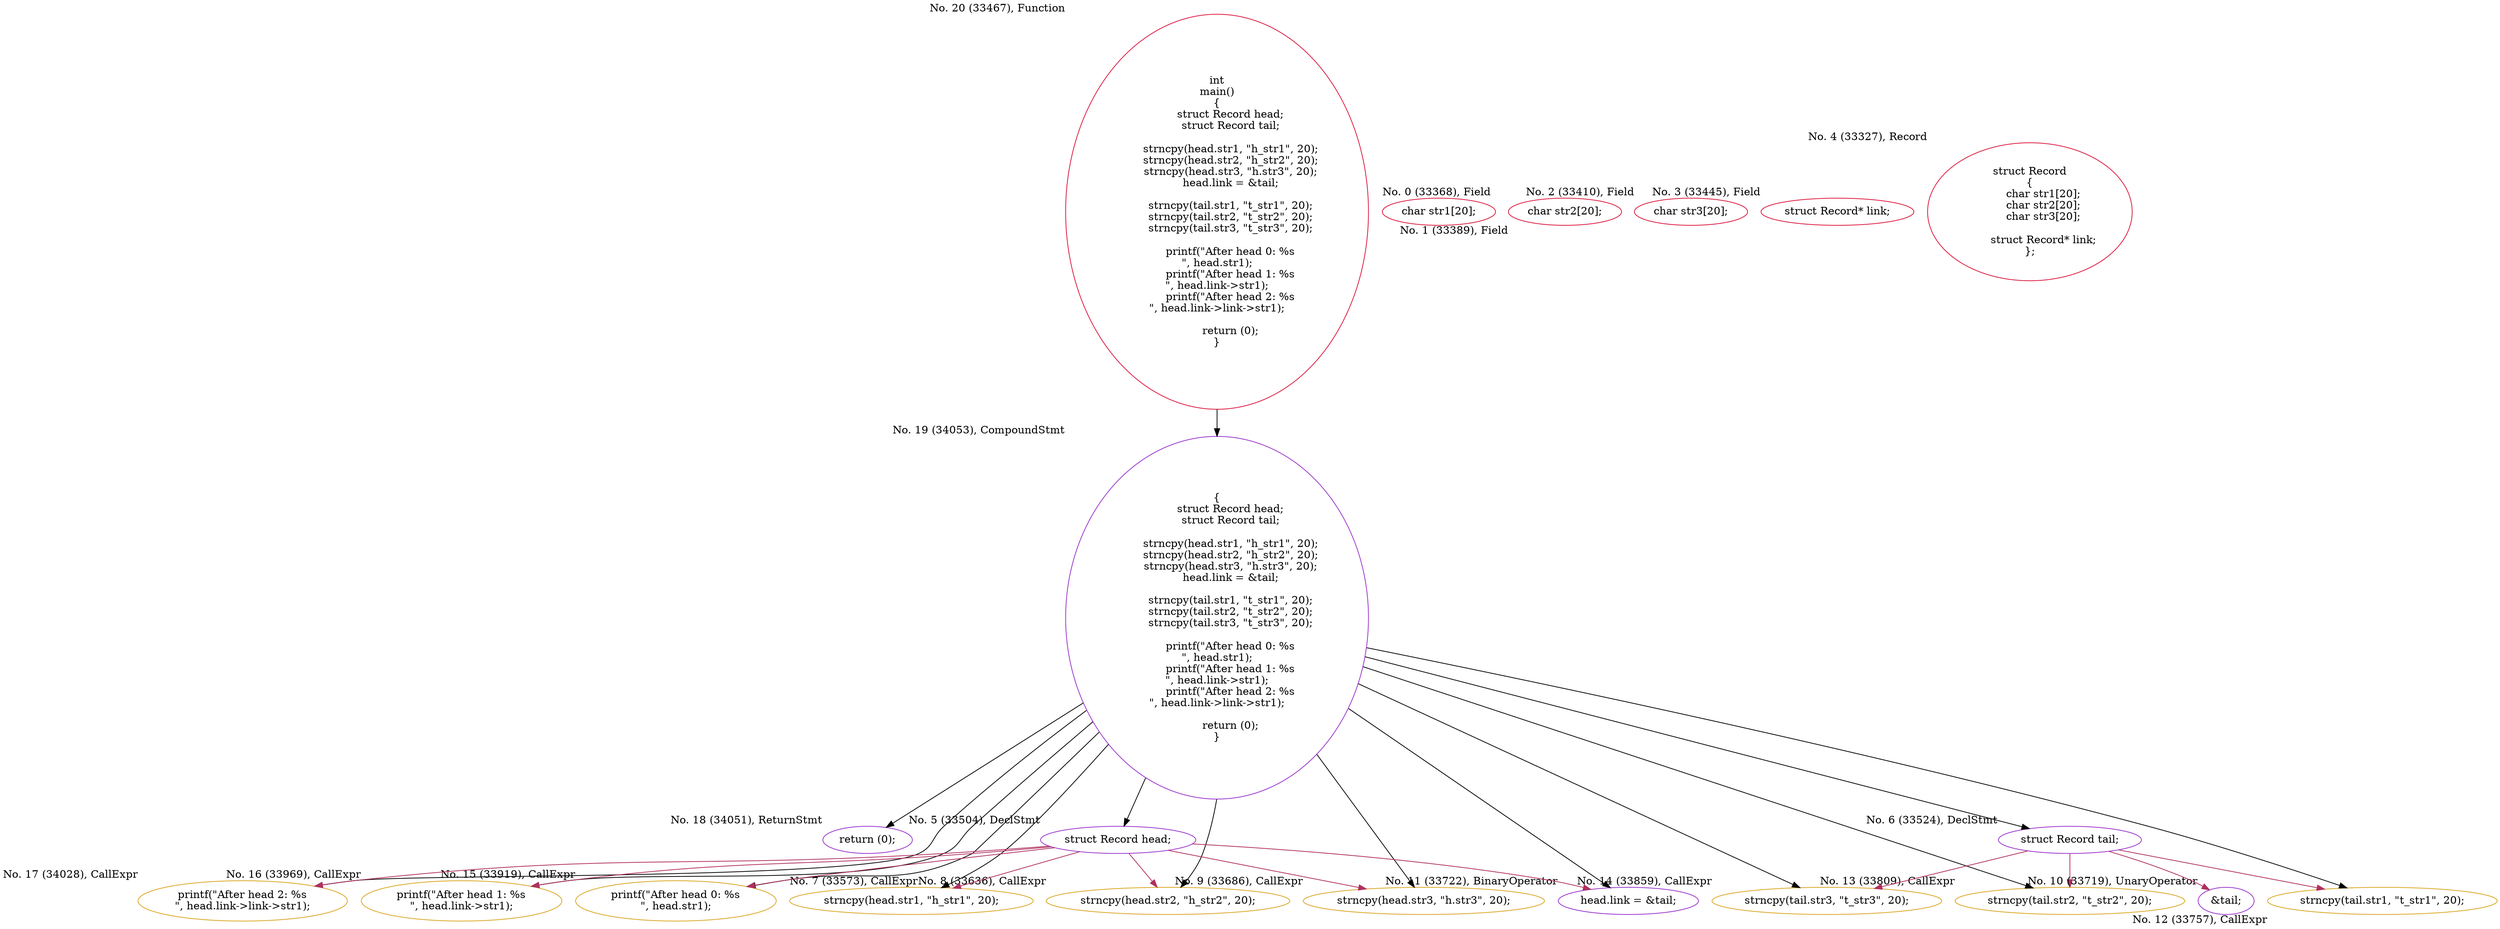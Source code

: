 digraph g {
forcelabels=true;
rankdir=TD;
20[label="int
main()
{
	struct Record head;
	struct Record tail;

	strncpy(head.str1, \"h_str1\", 20);
	strncpy(head.str2, \"h_str2\", 20);
	strncpy(head.str3, \"h.str3\", 20);
	head.link = &tail;
	
	strncpy(tail.str1, \"t_str1\", 20);
	strncpy(tail.str2, \"t_str2\", 20);
	strncpy(tail.str3, \"t_str3\", 20);

	printf(\"After head 0: %s\n\", head.str1);
	printf(\"After head 1: %s\n\", head.link->str1);
	printf(\"After head 2: %s\n\", head.link->link->str1);
	
	return (0);
}", xlabel="No. 20 (33467), Function", color="crimson"];
19[label="{
	struct Record head;
	struct Record tail;

	strncpy(head.str1, \"h_str1\", 20);
	strncpy(head.str2, \"h_str2\", 20);
	strncpy(head.str3, \"h.str3\", 20);
	head.link = &tail;
	
	strncpy(tail.str1, \"t_str1\", 20);
	strncpy(tail.str2, \"t_str2\", 20);
	strncpy(tail.str3, \"t_str3\", 20);

	printf(\"After head 0: %s\n\", head.str1);
	printf(\"After head 1: %s\n\", head.link->str1);
	printf(\"After head 2: %s\n\", head.link->link->str1);
	
	return (0);
}", xlabel="No. 19 (34053), CompoundStmt", color="darkorchid"];
18[label="return (0);", xlabel="No. 18 (34051), ReturnStmt", color="darkorchid"];
17[label="printf(\"After head 2: %s\n\", head.link->link->str1);", xlabel="No. 17 (34028), CallExpr", color="goldenrod"];
16[label="printf(\"After head 1: %s\n\", head.link->str1);", xlabel="No. 16 (33969), CallExpr", color="goldenrod"];
15[label="printf(\"After head 0: %s\n\", head.str1);", xlabel="No. 15 (33919), CallExpr", color="goldenrod"];
14[label="strncpy(tail.str3, \"t_str3\", 20);", xlabel="No. 14 (33859), CallExpr", color="goldenrod"];
13[label="strncpy(tail.str2, \"t_str2\", 20);", xlabel="No. 13 (33809), CallExpr", color="goldenrod"];
0[label="char str1[20];", xlabel="No. 0 (33368), Field", color="crimson"];
1[label="char str2[20];", xlabel="No. 1 (33389), Field", color="crimson"];
2[label="char str3[20];", xlabel="No. 2 (33410), Field", color="crimson"];
3[label="struct Record* link;", xlabel="No. 3 (33445), Field", color="crimson"];
4[label="struct Record
{
	char str1[20];
	char str2[20];
	char str3[20];

	struct Record* link;
};", xlabel="No. 4 (33327), Record", color="crimson"];
5[label="struct Record head;", xlabel="No. 5 (33504), DeclStmt", color="darkorchid"];
6[label="struct Record tail;", xlabel="No. 6 (33524), DeclStmt", color="darkorchid"];
7[label="strncpy(head.str1, \"h_str1\", 20);", xlabel="No. 7 (33573), CallExpr", color="goldenrod"];
8[label="strncpy(head.str2, \"h_str2\", 20);", xlabel="No. 8 (33636), CallExpr", color="goldenrod"];
9[label="strncpy(head.str3, \"h.str3\", 20);", xlabel="No. 9 (33686), CallExpr", color="goldenrod"];
10[label="&tail;", xlabel="No. 10 (33719), UnaryOperator", color="darkorchid"];
11[label="head.link = &tail;", xlabel="No. 11 (33722), BinaryOperator", color="darkorchid"];
12[label="strncpy(tail.str1, \"t_str1\", 20);", xlabel="No. 12 (33757), CallExpr", color="goldenrod"];
20 -> 19;
19 -> 5;
19 -> 6;
19 -> 7;
19 -> 8;
19 -> 9;
19 -> 11;
19 -> 12;
19 -> 13;
19 -> 14;
19 -> 15;
19 -> 16;
19 -> 17;
19 -> 18;
6 -> 10 [color=maroon];
6 -> 12 [color=maroon];
6 -> 13 [color=maroon];
6 -> 14 [color=maroon];
5 -> 7 [color=maroon];
5 -> 8 [color=maroon];
5 -> 9 [color=maroon];
5 -> 11 [color=maroon];
5 -> 15 [color=maroon];
5 -> 16 [color=maroon];
5 -> 17 [color=maroon];
}
